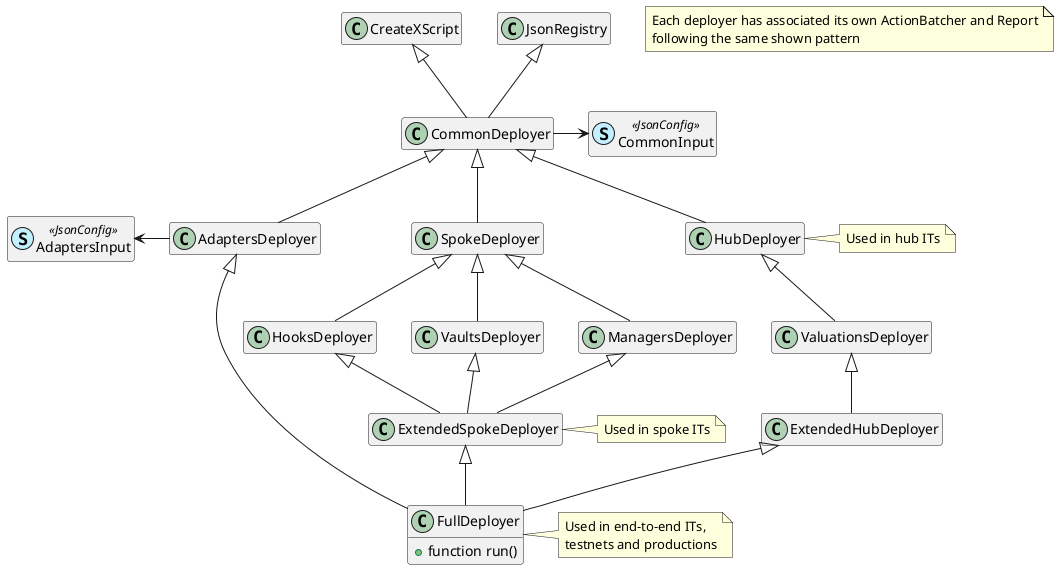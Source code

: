 @startuml
hide empty members

note "Each deployer has associated its own ActionBatcher and Report\nfollowing the same shown pattern" as N1

class JsonRegistry
class CreateXScript

class CommonDeployer
class HubDeployer
class SpokeDeployer
class AdaptersDeployer

class ValuationsDeployer
class ExtendedHubDeployer

class ManagersDeployer
class VaultsDeployer
class HooksDeployer
class ExtendedSpokeDeployer

class FullDeployer {
    + function run()
}

class CommonInput << (S,application) JsonConfig >>
class AdaptersInput << (S,application) JsonConfig >>

CommonDeployer -up-|> JsonRegistry
CommonDeployer -up-|> CreateXScript
HubDeployer -up-|> CommonDeployer
SpokeDeployer -up-|> CommonDeployer
AdaptersDeployer -up-|> CommonDeployer

ValuationsDeployer -up-|> HubDeployer
ExtendedHubDeployer -up-|> ValuationsDeployer

ManagersDeployer -up-|> SpokeDeployer
VaultsDeployer -up-|> SpokeDeployer
HooksDeployer -up-|> SpokeDeployer

ExtendedSpokeDeployer -up-|> ManagersDeployer
ExtendedSpokeDeployer -up-|> VaultsDeployer
ExtendedSpokeDeployer -up-|> HooksDeployer

FullDeployer -up-|> ExtendedHubDeployer
FullDeployer -up-|> ExtendedSpokeDeployer
FullDeployer -up---|> AdaptersDeployer

CommonDeployer -> CommonInput
AdaptersDeployer -left> AdaptersInput

note right of ExtendedSpokeDeployer: Used in spoke ITs
note right of HubDeployer: Used in hub ITs
note right of FullDeployer: Used in end-to-end ITs,\ntestnets and productions
@enduml
